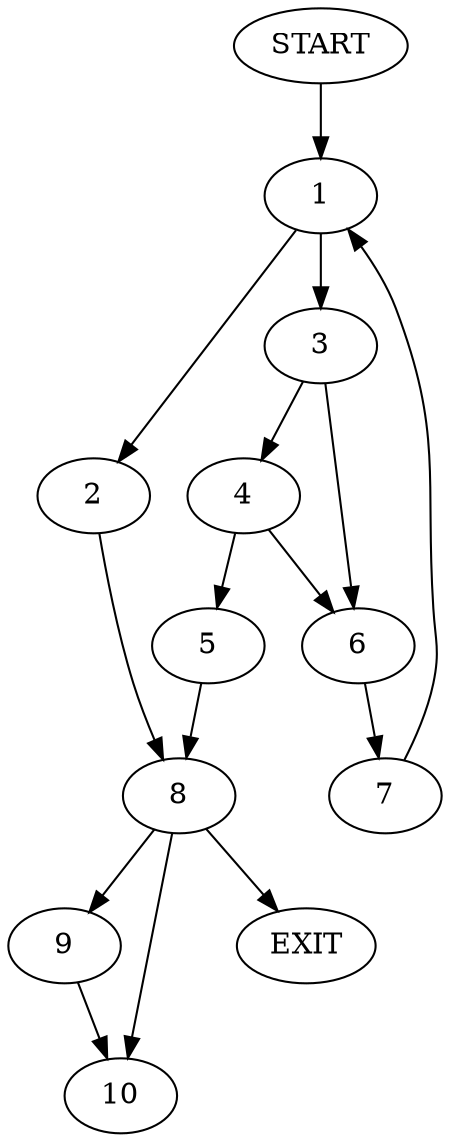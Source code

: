 digraph { 
0 [label="START"];
1;
2;
3;
4;
5;
6;
7;
8;
9;
10;
11[label="EXIT"];
0 -> 1;
1 -> 3;
1 -> 2;
2 -> 8;
3 -> 4;
3 -> 6;
4 -> 6;
4 -> 5;
5 -> 8;
6 -> 7;
7 -> 1;
8 -> 11;
8 -> 9;
8:s2 -> 10;
9 -> 10;
}